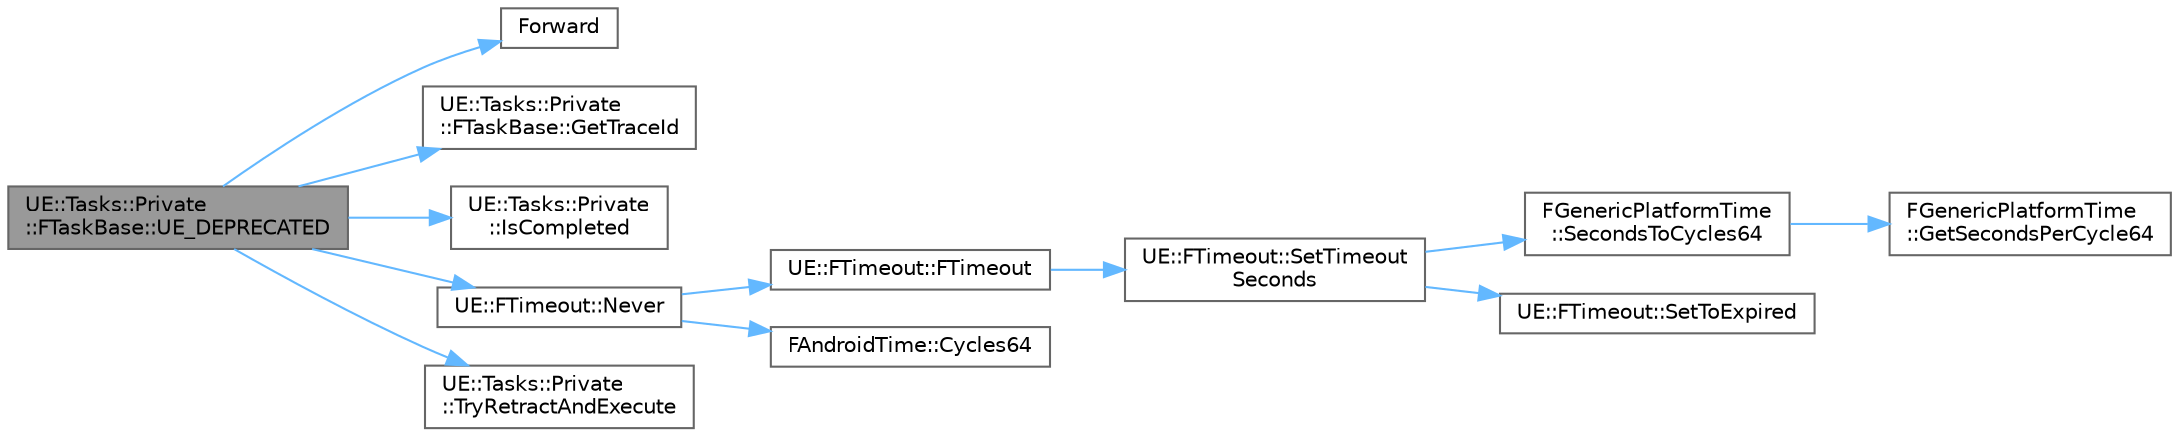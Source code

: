 digraph "UE::Tasks::Private::FTaskBase::UE_DEPRECATED"
{
 // INTERACTIVE_SVG=YES
 // LATEX_PDF_SIZE
  bgcolor="transparent";
  edge [fontname=Helvetica,fontsize=10,labelfontname=Helvetica,labelfontsize=10];
  node [fontname=Helvetica,fontsize=10,shape=box,height=0.2,width=0.4];
  rankdir="LR";
  Node1 [id="Node000001",label="UE::Tasks::Private\l::FTaskBase::UE_DEPRECATED",height=0.2,width=0.4,color="gray40", fillcolor="grey60", style="filled", fontcolor="black",tooltip=" "];
  Node1 -> Node2 [id="edge1_Node000001_Node000002",color="steelblue1",style="solid",tooltip=" "];
  Node2 [id="Node000002",label="Forward",height=0.2,width=0.4,color="grey40", fillcolor="white", style="filled",URL="$d4/d24/UnrealTemplate_8h.html#a68f280c1d561a8899a1e9e3ea8405d00",tooltip="Forward will cast a reference to an rvalue reference."];
  Node1 -> Node3 [id="edge2_Node000001_Node000003",color="steelblue1",style="solid",tooltip=" "];
  Node3 [id="Node000003",label="UE::Tasks::Private\l::FTaskBase::GetTraceId",height=0.2,width=0.4,color="grey40", fillcolor="white", style="filled",URL="$d9/d14/classUE_1_1Tasks_1_1Private_1_1FTaskBase.html#aa84f3305b87a29d8ea93c7aee1de1ae3",tooltip=" "];
  Node1 -> Node4 [id="edge3_Node000001_Node000004",color="steelblue1",style="solid",tooltip=" "];
  Node4 [id="Node000004",label="UE::Tasks::Private\l::IsCompleted",height=0.2,width=0.4,color="grey40", fillcolor="white", style="filled",URL="$d7/ddd/namespaceUE_1_1Tasks_1_1Private.html#af8a69d1222df913744ba84c8f4d3635e",tooltip=" "];
  Node1 -> Node5 [id="edge4_Node000001_Node000005",color="steelblue1",style="solid",tooltip=" "];
  Node5 [id="Node000005",label="UE::FTimeout::Never",height=0.2,width=0.4,color="grey40", fillcolor="white", style="filled",URL="$d5/dc4/classUE_1_1FTimeout.html#af4380ec84f743343f307aa97a6221744",tooltip="Create a timeout that will never return true for IsExpired."];
  Node5 -> Node6 [id="edge5_Node000005_Node000006",color="steelblue1",style="solid",tooltip=" "];
  Node6 [id="Node000006",label="UE::FTimeout::FTimeout",height=0.2,width=0.4,color="grey40", fillcolor="white", style="filled",URL="$d5/dc4/classUE_1_1FTimeout.html#a078db2217228d961fd6cc6cdccf662e4",tooltip="Construct a timeout that starts right now and will end after the passed in time in seconds."];
  Node6 -> Node7 [id="edge6_Node000006_Node000007",color="steelblue1",style="solid",tooltip=" "];
  Node7 [id="Node000007",label="UE::FTimeout::SetTimeout\lSeconds",height=0.2,width=0.4,color="grey40", fillcolor="white", style="filled",URL="$d5/dc4/classUE_1_1FTimeout.html#ae3e77f522e3663c684fbc33a019795a8",tooltip="Sets the timeout to new value in seconds."];
  Node7 -> Node8 [id="edge7_Node000007_Node000008",color="steelblue1",style="solid",tooltip=" "];
  Node8 [id="Node000008",label="FGenericPlatformTime\l::SecondsToCycles64",height=0.2,width=0.4,color="grey40", fillcolor="white", style="filled",URL="$dc/d9b/structFGenericPlatformTime.html#ae93c6f9d1331579c9caa034bbe5c5b07",tooltip="Convert seconds to cycles, can be added to Cycles64 to set a high resolution timeout."];
  Node8 -> Node9 [id="edge8_Node000008_Node000009",color="steelblue1",style="solid",tooltip=" "];
  Node9 [id="Node000009",label="FGenericPlatformTime\l::GetSecondsPerCycle64",height=0.2,width=0.4,color="grey40", fillcolor="white", style="filled",URL="$dc/d9b/structFGenericPlatformTime.html#a514862b6d853f900b43d961fd0029f0e",tooltip="Returns seconds per cycle, to pair with Cycles64()."];
  Node7 -> Node10 [id="edge9_Node000007_Node000010",color="steelblue1",style="solid",tooltip=" "];
  Node10 [id="Node000010",label="UE::FTimeout::SetToExpired",height=0.2,width=0.4,color="grey40", fillcolor="white", style="filled",URL="$d5/dc4/classUE_1_1FTimeout.html#acf54bbda28f7feaa9185252da4ecedd1",tooltip="Set this timeout to explicitly expired without recalculating start time."];
  Node5 -> Node11 [id="edge10_Node000005_Node000011",color="steelblue1",style="solid",tooltip=" "];
  Node11 [id="Node000011",label="FAndroidTime::Cycles64",height=0.2,width=0.4,color="grey40", fillcolor="white", style="filled",URL="$d1/d27/structFAndroidTime.html#a52c1caad682b817ebe4c7272a900cee5",tooltip=" "];
  Node1 -> Node12 [id="edge11_Node000001_Node000012",color="steelblue1",style="solid",tooltip=" "];
  Node12 [id="Node000012",label="UE::Tasks::Private\l::TryRetractAndExecute",height=0.2,width=0.4,color="grey40", fillcolor="white", style="filled",URL="$d7/ddd/namespaceUE_1_1Tasks_1_1Private.html#ab272d0bebe5559d670e9985975c76e8a",tooltip=" "];
}
